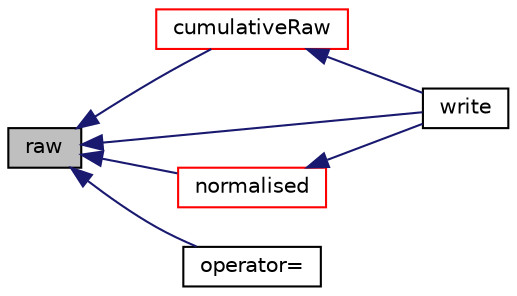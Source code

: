 digraph "raw"
{
  bgcolor="transparent";
  edge [fontname="Helvetica",fontsize="10",labelfontname="Helvetica",labelfontsize="10"];
  node [fontname="Helvetica",fontsize="10",shape=record];
  rankdir="LR";
  Node1 [label="raw",height=0.2,width=0.4,color="black", fillcolor="grey75", style="filled", fontcolor="black"];
  Node1 -> Node2 [dir="back",color="midnightblue",fontsize="10",style="solid",fontname="Helvetica"];
  Node2 [label="cumulativeRaw",height=0.2,width=0.4,color="red",URL="$a00559.html#a37c9b55d1b1f888db4ebc5fa58dd0885",tooltip="Return the cumulative total bin weights and integration. "];
  Node2 -> Node3 [dir="back",color="midnightblue",fontsize="10",style="solid",fontname="Helvetica"];
  Node3 [label="write",height=0.2,width=0.4,color="black",URL="$a00559.html#a3d1a19e605f456391c76defaee3cb1c5",tooltip="Write the distribution to file: key normalised raw. "];
  Node1 -> Node4 [dir="back",color="midnightblue",fontsize="10",style="solid",fontname="Helvetica"];
  Node4 [label="normalised",height=0.2,width=0.4,color="red",URL="$a00559.html#a0d37b28f72f3671726fd61a4959e4740",tooltip="Return the normalised distribution (probability density) "];
  Node4 -> Node3 [dir="back",color="midnightblue",fontsize="10",style="solid",fontname="Helvetica"];
  Node1 -> Node5 [dir="back",color="midnightblue",fontsize="10",style="solid",fontname="Helvetica"];
  Node5 [label="operator=",height=0.2,width=0.4,color="black",URL="$a00559.html#af4c95da6a1f84053cea75e28025f3fc0"];
  Node1 -> Node3 [dir="back",color="midnightblue",fontsize="10",style="solid",fontname="Helvetica"];
}
